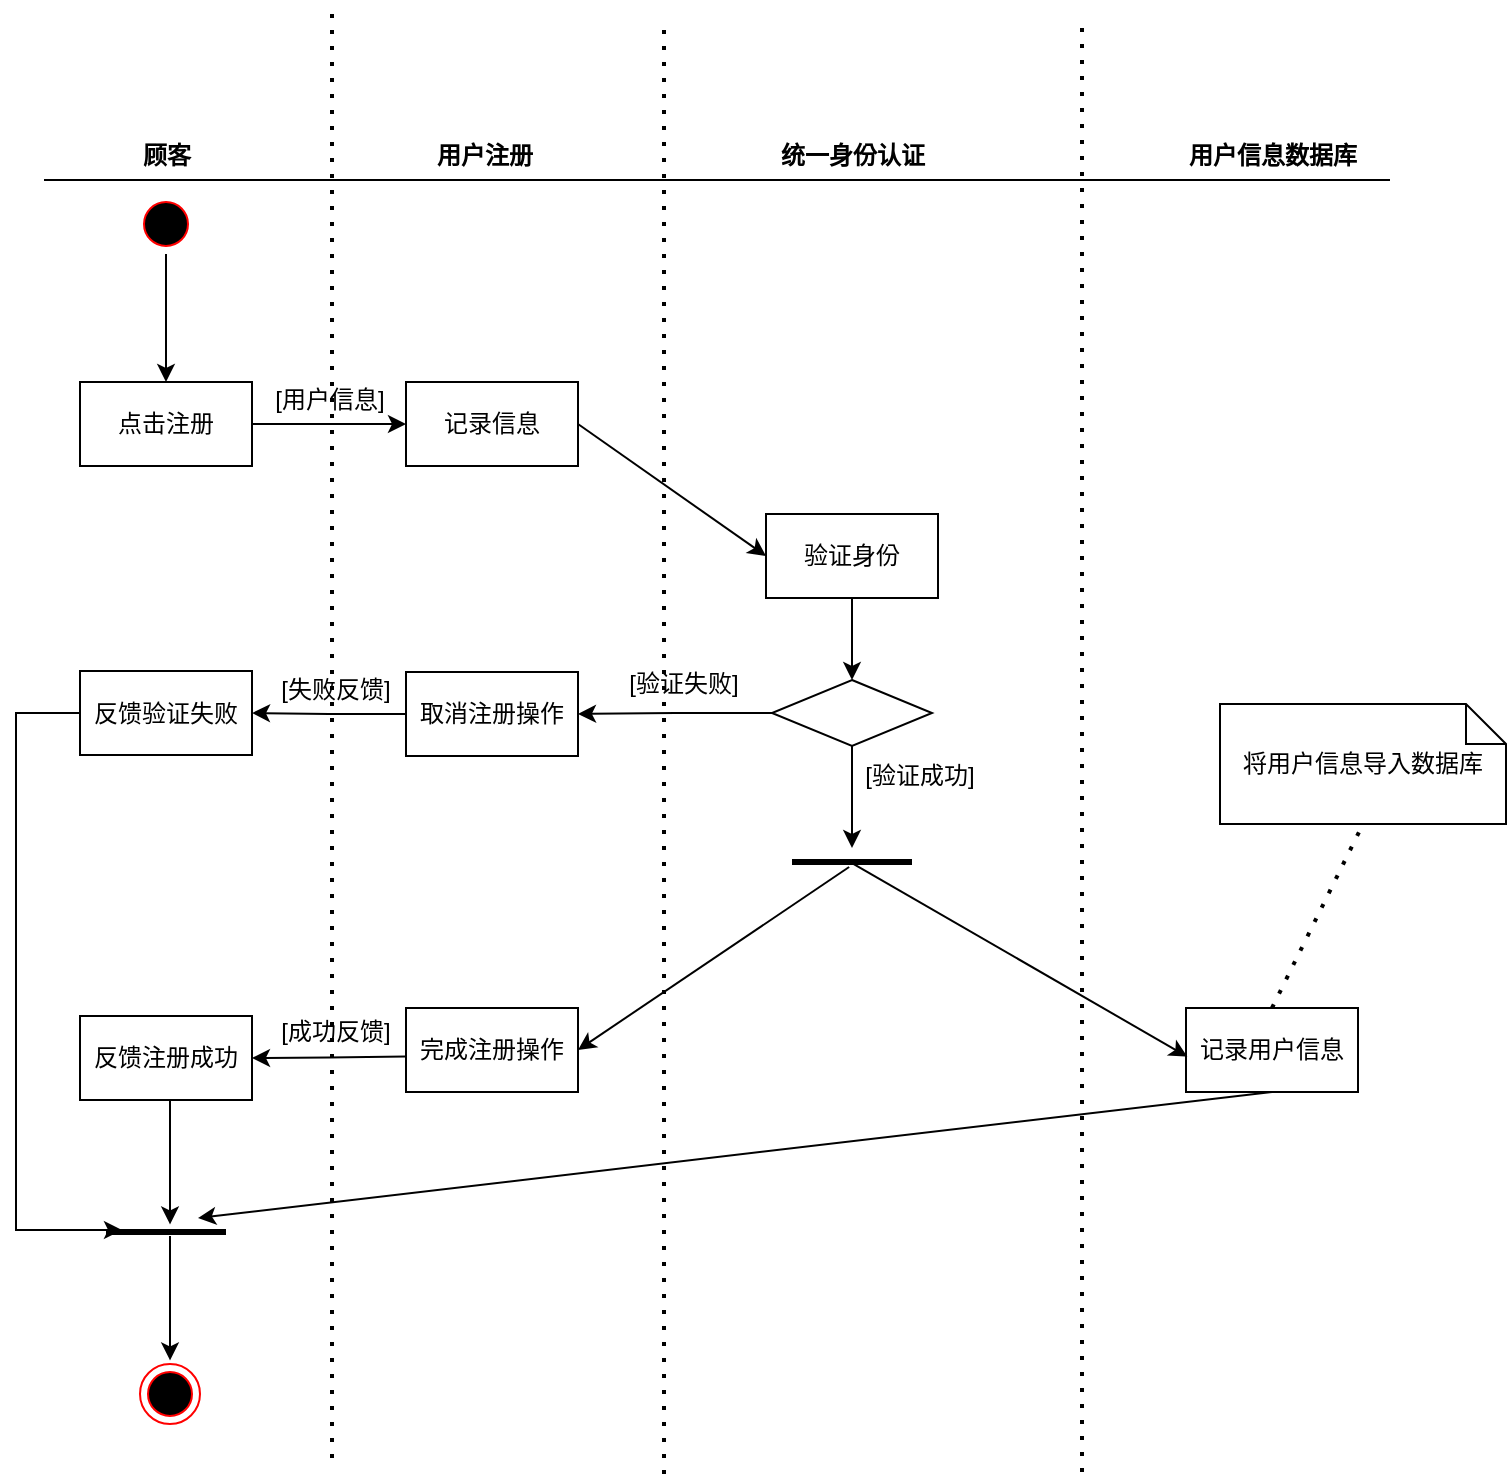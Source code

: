 <mxfile version="21.3.7" type="github">
  <diagram name="第 1 页" id="xl8yDS8nu_2GemF-_EXw">
    <mxGraphModel dx="1337" dy="717" grid="0" gridSize="10" guides="1" tooltips="1" connect="1" arrows="1" fold="1" page="1" pageScale="1" pageWidth="2336" pageHeight="1654" math="0" shadow="0">
      <root>
        <mxCell id="0" />
        <mxCell id="1" parent="0" />
        <mxCell id="WRAMGHy-zV3it7PqML5l-4" value="" style="line;strokeWidth=1;fillColor=none;align=left;verticalAlign=middle;spacingTop=-1;spacingLeft=3;spacingRight=3;rotatable=0;labelPosition=right;points=[];portConstraint=eastwest;strokeColor=inherit;" vertex="1" parent="1">
          <mxGeometry x="315" y="167" width="673" height="8" as="geometry" />
        </mxCell>
        <mxCell id="WRAMGHy-zV3it7PqML5l-5" value="顾客" style="text;align=center;fontStyle=1;verticalAlign=middle;spacingLeft=3;spacingRight=3;strokeColor=none;rotatable=0;points=[[0,0.5],[1,0.5]];portConstraint=eastwest;html=1;" vertex="1" parent="1">
          <mxGeometry x="352" y="151" width="48" height="16" as="geometry" />
        </mxCell>
        <mxCell id="WRAMGHy-zV3it7PqML5l-6" value="用户注册" style="text;align=center;fontStyle=1;verticalAlign=middle;spacingLeft=3;spacingRight=3;strokeColor=none;rotatable=0;points=[[0,0.5],[1,0.5]];portConstraint=eastwest;html=1;" vertex="1" parent="1">
          <mxGeometry x="511" y="151" width="48" height="16" as="geometry" />
        </mxCell>
        <mxCell id="WRAMGHy-zV3it7PqML5l-7" value="统一身份认证" style="text;align=center;fontStyle=1;verticalAlign=middle;spacingLeft=3;spacingRight=3;strokeColor=none;rotatable=0;points=[[0,0.5],[1,0.5]];portConstraint=eastwest;html=1;" vertex="1" parent="1">
          <mxGeometry x="695" y="151" width="48" height="16" as="geometry" />
        </mxCell>
        <mxCell id="WRAMGHy-zV3it7PqML5l-8" value="用户信息数据库" style="text;align=center;fontStyle=1;verticalAlign=middle;spacingLeft=3;spacingRight=3;strokeColor=none;rotatable=0;points=[[0,0.5],[1,0.5]];portConstraint=eastwest;html=1;" vertex="1" parent="1">
          <mxGeometry x="905" y="151" width="48" height="16" as="geometry" />
        </mxCell>
        <mxCell id="WRAMGHy-zV3it7PqML5l-49" style="edgeStyle=orthogonalEdgeStyle;rounded=0;orthogonalLoop=1;jettySize=auto;html=1;" edge="1" parent="1" source="WRAMGHy-zV3it7PqML5l-11" target="WRAMGHy-zV3it7PqML5l-13">
          <mxGeometry relative="1" as="geometry" />
        </mxCell>
        <mxCell id="WRAMGHy-zV3it7PqML5l-11" value="" style="ellipse;html=1;shape=startState;fillColor=#000000;strokeColor=#ff0000;" vertex="1" parent="1">
          <mxGeometry x="361" y="178" width="30" height="30" as="geometry" />
        </mxCell>
        <mxCell id="WRAMGHy-zV3it7PqML5l-19" style="edgeStyle=orthogonalEdgeStyle;rounded=0;orthogonalLoop=1;jettySize=auto;html=1;" edge="1" parent="1" source="WRAMGHy-zV3it7PqML5l-13" target="WRAMGHy-zV3it7PqML5l-18">
          <mxGeometry relative="1" as="geometry" />
        </mxCell>
        <mxCell id="WRAMGHy-zV3it7PqML5l-13" value="点击注册" style="html=1;whiteSpace=wrap;" vertex="1" parent="1">
          <mxGeometry x="333" y="272" width="86" height="42" as="geometry" />
        </mxCell>
        <mxCell id="WRAMGHy-zV3it7PqML5l-18" value="记录信息" style="html=1;whiteSpace=wrap;" vertex="1" parent="1">
          <mxGeometry x="496" y="272" width="86" height="42" as="geometry" />
        </mxCell>
        <mxCell id="WRAMGHy-zV3it7PqML5l-21" value="[用户信息]" style="text;html=1;strokeColor=none;fillColor=none;align=center;verticalAlign=middle;whiteSpace=wrap;rounded=0;" vertex="1" parent="1">
          <mxGeometry x="428" y="266" width="60" height="30" as="geometry" />
        </mxCell>
        <mxCell id="WRAMGHy-zV3it7PqML5l-25" style="edgeStyle=orthogonalEdgeStyle;rounded=0;orthogonalLoop=1;jettySize=auto;html=1;entryX=0.5;entryY=0;entryDx=0;entryDy=0;" edge="1" parent="1" source="WRAMGHy-zV3it7PqML5l-22" target="WRAMGHy-zV3it7PqML5l-24">
          <mxGeometry relative="1" as="geometry" />
        </mxCell>
        <mxCell id="WRAMGHy-zV3it7PqML5l-22" value="验证身份" style="html=1;whiteSpace=wrap;" vertex="1" parent="1">
          <mxGeometry x="676" y="338" width="86" height="42" as="geometry" />
        </mxCell>
        <mxCell id="WRAMGHy-zV3it7PqML5l-23" value="" style="endArrow=classic;html=1;rounded=0;exitX=1;exitY=0.5;exitDx=0;exitDy=0;entryX=0;entryY=0.5;entryDx=0;entryDy=0;" edge="1" parent="1" source="WRAMGHy-zV3it7PqML5l-18" target="WRAMGHy-zV3it7PqML5l-22">
          <mxGeometry width="50" height="50" relative="1" as="geometry">
            <mxPoint x="608" y="371" as="sourcePoint" />
            <mxPoint x="658" y="321" as="targetPoint" />
          </mxGeometry>
        </mxCell>
        <mxCell id="WRAMGHy-zV3it7PqML5l-30" style="edgeStyle=orthogonalEdgeStyle;rounded=0;orthogonalLoop=1;jettySize=auto;html=1;" edge="1" parent="1" source="WRAMGHy-zV3it7PqML5l-24">
          <mxGeometry relative="1" as="geometry">
            <mxPoint x="719" y="505" as="targetPoint" />
          </mxGeometry>
        </mxCell>
        <mxCell id="WRAMGHy-zV3it7PqML5l-35" style="edgeStyle=orthogonalEdgeStyle;rounded=0;orthogonalLoop=1;jettySize=auto;html=1;entryX=1;entryY=0.5;entryDx=0;entryDy=0;" edge="1" parent="1" source="WRAMGHy-zV3it7PqML5l-24" target="WRAMGHy-zV3it7PqML5l-34">
          <mxGeometry relative="1" as="geometry" />
        </mxCell>
        <mxCell id="WRAMGHy-zV3it7PqML5l-24" value="" style="rhombus;whiteSpace=wrap;html=1;" vertex="1" parent="1">
          <mxGeometry x="679" y="421" width="80" height="33" as="geometry" />
        </mxCell>
        <mxCell id="WRAMGHy-zV3it7PqML5l-27" value="" style="line;strokeWidth=3;rotatable=0;dashed=0;labelPosition=right;align=left;verticalAlign=middle;spacingTop=0;spacingLeft=6;points=[];portConstraint=eastwest;fontSize=13;" vertex="1" parent="1">
          <mxGeometry x="689" y="507" width="60" height="10" as="geometry" />
        </mxCell>
        <mxCell id="WRAMGHy-zV3it7PqML5l-31" value="[验证失败]" style="text;html=1;strokeColor=none;fillColor=none;align=center;verticalAlign=middle;whiteSpace=wrap;rounded=0;" vertex="1" parent="1">
          <mxGeometry x="605" y="408" width="60" height="30" as="geometry" />
        </mxCell>
        <mxCell id="WRAMGHy-zV3it7PqML5l-37" style="edgeStyle=orthogonalEdgeStyle;rounded=0;orthogonalLoop=1;jettySize=auto;html=1;" edge="1" parent="1" source="WRAMGHy-zV3it7PqML5l-34" target="WRAMGHy-zV3it7PqML5l-36">
          <mxGeometry relative="1" as="geometry" />
        </mxCell>
        <mxCell id="WRAMGHy-zV3it7PqML5l-34" value="取消注册操作" style="html=1;whiteSpace=wrap;" vertex="1" parent="1">
          <mxGeometry x="496" y="417" width="86" height="42" as="geometry" />
        </mxCell>
        <mxCell id="WRAMGHy-zV3it7PqML5l-54" style="edgeStyle=orthogonalEdgeStyle;rounded=0;orthogonalLoop=1;jettySize=auto;html=1;" edge="1" parent="1" source="WRAMGHy-zV3it7PqML5l-36">
          <mxGeometry relative="1" as="geometry">
            <mxPoint x="354" y="696" as="targetPoint" />
            <Array as="points">
              <mxPoint x="301" y="438" />
              <mxPoint x="301" y="696" />
            </Array>
          </mxGeometry>
        </mxCell>
        <mxCell id="WRAMGHy-zV3it7PqML5l-36" value="反馈验证失败" style="html=1;whiteSpace=wrap;" vertex="1" parent="1">
          <mxGeometry x="333" y="416.5" width="86" height="42" as="geometry" />
        </mxCell>
        <mxCell id="WRAMGHy-zV3it7PqML5l-39" value="[失败反馈]" style="text;html=1;strokeColor=none;fillColor=none;align=center;verticalAlign=middle;whiteSpace=wrap;rounded=0;" vertex="1" parent="1">
          <mxGeometry x="431" y="411" width="60" height="30" as="geometry" />
        </mxCell>
        <mxCell id="WRAMGHy-zV3it7PqML5l-40" value="[验证成功]" style="text;html=1;strokeColor=none;fillColor=none;align=center;verticalAlign=middle;whiteSpace=wrap;rounded=0;" vertex="1" parent="1">
          <mxGeometry x="723" y="454" width="60" height="30" as="geometry" />
        </mxCell>
        <mxCell id="WRAMGHy-zV3it7PqML5l-41" value="记录用户信息" style="html=1;whiteSpace=wrap;" vertex="1" parent="1">
          <mxGeometry x="886" y="585" width="86" height="42" as="geometry" />
        </mxCell>
        <mxCell id="WRAMGHy-zV3it7PqML5l-42" value="" style="endArrow=classic;html=1;rounded=0;exitX=0.511;exitY=0.593;exitDx=0;exitDy=0;entryX=0.008;entryY=0.58;entryDx=0;entryDy=0;exitPerimeter=0;entryPerimeter=0;" edge="1" parent="1" source="WRAMGHy-zV3it7PqML5l-27" target="WRAMGHy-zV3it7PqML5l-41">
          <mxGeometry width="50" height="50" relative="1" as="geometry">
            <mxPoint x="828" y="447" as="sourcePoint" />
            <mxPoint x="922" y="513" as="targetPoint" />
          </mxGeometry>
        </mxCell>
        <mxCell id="WRAMGHy-zV3it7PqML5l-43" value="完成注册操作" style="html=1;whiteSpace=wrap;" vertex="1" parent="1">
          <mxGeometry x="496" y="585" width="86" height="42" as="geometry" />
        </mxCell>
        <mxCell id="WRAMGHy-zV3it7PqML5l-44" style="edgeStyle=orthogonalEdgeStyle;rounded=0;orthogonalLoop=1;jettySize=auto;html=1;" edge="1" parent="1" target="WRAMGHy-zV3it7PqML5l-45">
          <mxGeometry relative="1" as="geometry">
            <mxPoint x="496" y="609.25" as="sourcePoint" />
          </mxGeometry>
        </mxCell>
        <mxCell id="WRAMGHy-zV3it7PqML5l-45" value="反馈注册成功" style="html=1;whiteSpace=wrap;" vertex="1" parent="1">
          <mxGeometry x="333" y="589" width="86" height="42" as="geometry" />
        </mxCell>
        <mxCell id="WRAMGHy-zV3it7PqML5l-46" value="[成功反馈]" style="text;html=1;strokeColor=none;fillColor=none;align=center;verticalAlign=middle;whiteSpace=wrap;rounded=0;" vertex="1" parent="1">
          <mxGeometry x="431" y="582.25" width="60" height="30" as="geometry" />
        </mxCell>
        <mxCell id="WRAMGHy-zV3it7PqML5l-47" value="" style="ellipse;html=1;shape=endState;fillColor=#000000;strokeColor=#ff0000;" vertex="1" parent="1">
          <mxGeometry x="363" y="763" width="30" height="30" as="geometry" />
        </mxCell>
        <mxCell id="WRAMGHy-zV3it7PqML5l-51" value="" style="line;strokeWidth=3;rotatable=0;dashed=0;labelPosition=right;align=left;verticalAlign=middle;spacingTop=0;spacingLeft=6;points=[];portConstraint=eastwest;fontSize=13;" vertex="1" parent="1">
          <mxGeometry x="346" y="692" width="60" height="10" as="geometry" />
        </mxCell>
        <mxCell id="WRAMGHy-zV3it7PqML5l-58" value="" style="endArrow=classic;html=1;rounded=0;" edge="1" parent="1">
          <mxGeometry width="50" height="50" relative="1" as="geometry">
            <mxPoint x="378" y="631" as="sourcePoint" />
            <mxPoint x="378" y="693.192" as="targetPoint" />
          </mxGeometry>
        </mxCell>
        <mxCell id="WRAMGHy-zV3it7PqML5l-59" value="" style="endArrow=classic;html=1;rounded=0;" edge="1" parent="1">
          <mxGeometry width="50" height="50" relative="1" as="geometry">
            <mxPoint x="378" y="699" as="sourcePoint" />
            <mxPoint x="378" y="761.192" as="targetPoint" />
          </mxGeometry>
        </mxCell>
        <mxCell id="WRAMGHy-zV3it7PqML5l-60" value="" style="endArrow=classic;html=1;rounded=0;exitX=0.476;exitY=0.752;exitDx=0;exitDy=0;exitPerimeter=0;entryX=1;entryY=0.5;entryDx=0;entryDy=0;" edge="1" parent="1" source="WRAMGHy-zV3it7PqML5l-27" target="WRAMGHy-zV3it7PqML5l-43">
          <mxGeometry width="50" height="50" relative="1" as="geometry">
            <mxPoint x="722" y="648" as="sourcePoint" />
            <mxPoint x="772" y="598" as="targetPoint" />
          </mxGeometry>
        </mxCell>
        <mxCell id="WRAMGHy-zV3it7PqML5l-61" value="" style="endArrow=classic;html=1;rounded=0;exitX=0.5;exitY=1;exitDx=0;exitDy=0;" edge="1" parent="1" source="WRAMGHy-zV3it7PqML5l-41">
          <mxGeometry width="50" height="50" relative="1" as="geometry">
            <mxPoint x="728" y="525" as="sourcePoint" />
            <mxPoint x="392" y="690" as="targetPoint" />
          </mxGeometry>
        </mxCell>
        <mxCell id="WRAMGHy-zV3it7PqML5l-62" value="" style="endArrow=none;dashed=1;html=1;dashPattern=1 3;strokeWidth=2;rounded=0;" edge="1" parent="1">
          <mxGeometry width="50" height="50" relative="1" as="geometry">
            <mxPoint x="459" y="810" as="sourcePoint" />
            <mxPoint x="459" y="82" as="targetPoint" />
          </mxGeometry>
        </mxCell>
        <mxCell id="WRAMGHy-zV3it7PqML5l-63" value="" style="endArrow=none;dashed=1;html=1;dashPattern=1 3;strokeWidth=2;rounded=0;" edge="1" parent="1">
          <mxGeometry width="50" height="50" relative="1" as="geometry">
            <mxPoint x="625" y="818" as="sourcePoint" />
            <mxPoint x="625" y="90" as="targetPoint" />
          </mxGeometry>
        </mxCell>
        <mxCell id="WRAMGHy-zV3it7PqML5l-64" value="" style="endArrow=none;dashed=1;html=1;dashPattern=1 3;strokeWidth=2;rounded=0;" edge="1" parent="1">
          <mxGeometry width="50" height="50" relative="1" as="geometry">
            <mxPoint x="834" y="817" as="sourcePoint" />
            <mxPoint x="834" y="89" as="targetPoint" />
          </mxGeometry>
        </mxCell>
        <mxCell id="WRAMGHy-zV3it7PqML5l-65" value="将用户信息导入数据库" style="shape=note;size=20;whiteSpace=wrap;html=1;" vertex="1" parent="1">
          <mxGeometry x="903" y="433" width="143" height="60" as="geometry" />
        </mxCell>
        <mxCell id="WRAMGHy-zV3it7PqML5l-66" value="" style="endArrow=none;dashed=1;html=1;dashPattern=1 3;strokeWidth=2;rounded=0;exitX=0.5;exitY=0;exitDx=0;exitDy=0;entryX=0.5;entryY=1;entryDx=0;entryDy=0;entryPerimeter=0;" edge="1" parent="1" source="WRAMGHy-zV3it7PqML5l-41" target="WRAMGHy-zV3it7PqML5l-65">
          <mxGeometry width="50" height="50" relative="1" as="geometry">
            <mxPoint x="996" y="601" as="sourcePoint" />
            <mxPoint x="1046" y="551" as="targetPoint" />
          </mxGeometry>
        </mxCell>
      </root>
    </mxGraphModel>
  </diagram>
</mxfile>
